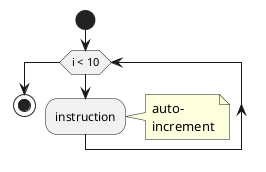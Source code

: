 @startuml


start
while (i < 10)

  :instruction;
  note right
      auto-
      increment
  end note
endwhile

stop
@enduml